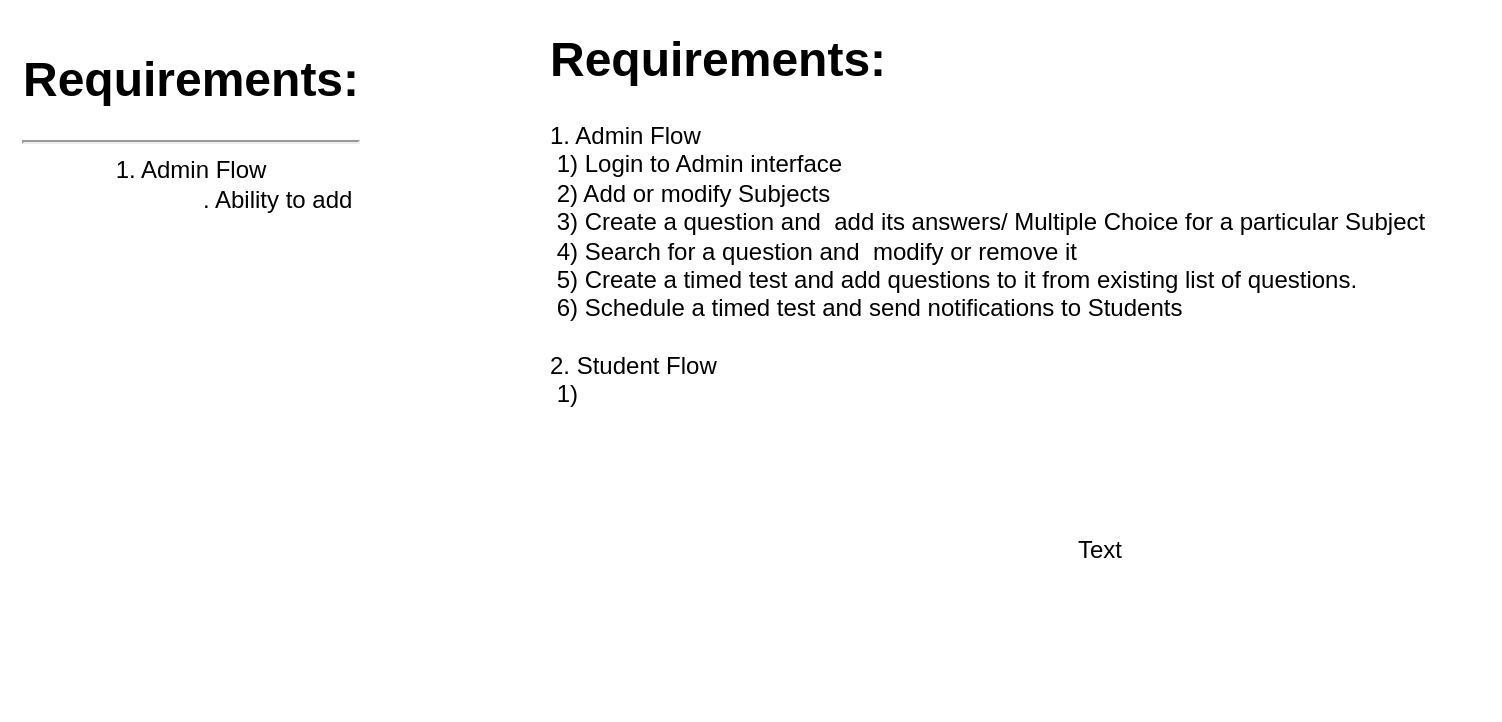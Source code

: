 <mxfile version="21.1.8" type="github">
  <diagram name="Page-1" id="MF8iuLMwMGwasEO-9yrZ">
    <mxGraphModel dx="1282" dy="782" grid="1" gridSize="10" guides="1" tooltips="1" connect="1" arrows="1" fold="1" page="1" pageScale="1" pageWidth="980" pageHeight="1390" math="0" shadow="0">
      <root>
        <mxCell id="0" />
        <mxCell id="1" parent="0" />
        <mxCell id="8Ul96H81zf3qTr5yMLvG-6" value="&lt;h1&gt;Requirements:&lt;/h1&gt;&lt;div&gt;&lt;hr id=&quot;null&quot;&gt;1. Admin Flow&lt;/div&gt;&lt;div style=&quot;text-align: right;&quot;&gt;. Ability to add&amp;nbsp;&lt;/div&gt;&lt;div&gt;&lt;br&gt;&lt;/div&gt;" style="text;html=1;align=center;verticalAlign=middle;resizable=0;points=[];autosize=1;strokeColor=none;fillColor=none;" vertex="1" parent="1">
          <mxGeometry width="190" height="130" as="geometry" />
        </mxCell>
        <mxCell id="8Ul96H81zf3qTr5yMLvG-7" value="Text" style="text;html=1;strokeColor=none;fillColor=none;align=center;verticalAlign=middle;whiteSpace=wrap;rounded=0;" vertex="1" parent="1">
          <mxGeometry x="520" y="260" width="60" height="30" as="geometry" />
        </mxCell>
        <mxCell id="8Ul96H81zf3qTr5yMLvG-8" value="&lt;h1&gt;Requirements:&lt;/h1&gt;&lt;div&gt;1. Admin Flow&lt;/div&gt;&lt;div&gt;&lt;span style=&quot;white-space: pre;&quot;&gt;	&lt;/span&gt;1)&amp;nbsp;Login to Admin interface&lt;br&gt;&lt;/div&gt;&lt;div&gt;&lt;span style=&quot;white-space: pre;&quot;&gt;	&lt;/span&gt;2) Add or modify Subjects&lt;br&gt;&lt;/div&gt;&lt;div&gt;&lt;span style=&quot;white-space: pre;&quot;&gt;	&lt;/span&gt;3) Create a question and&amp;nbsp; add its answers/ Multiple Choice for a particular Subject&lt;br&gt;&lt;/div&gt;&lt;div&gt;&lt;span style=&quot;white-space: pre;&quot;&gt;	&lt;/span&gt;4) Search for a question and&amp;nbsp; modify or remove it&lt;br&gt;&lt;/div&gt;&lt;div&gt;&lt;span style=&quot;white-space: pre;&quot;&gt;	&lt;/span&gt;5) Create a timed test and add questions to it from existing list of questions.&lt;br&gt;&lt;/div&gt;&lt;div&gt;&lt;span style=&quot;white-space: pre;&quot;&gt;	&lt;/span&gt;6) Schedule a timed test and send notifications to Students&lt;br&gt;&lt;/div&gt;&lt;div&gt;&lt;br&gt;&lt;/div&gt;&lt;div&gt;2. Student Flow&lt;/div&gt;&lt;div&gt;&lt;span style=&quot;white-space: pre;&quot;&gt;	&lt;/span&gt;1)&lt;br&gt;&lt;/div&gt;&lt;div&gt;&lt;span style=&quot;white-space: pre;&quot;&gt;	&lt;/span&gt;&lt;br&gt;&lt;/div&gt;" style="text;html=1;strokeColor=none;fillColor=none;spacing=5;spacingTop=-20;whiteSpace=wrap;overflow=hidden;rounded=0;" vertex="1" parent="1">
          <mxGeometry x="270" y="10" width="480" height="350" as="geometry" />
        </mxCell>
      </root>
    </mxGraphModel>
  </diagram>
</mxfile>
